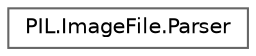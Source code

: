 digraph "Graphical Class Hierarchy"
{
 // LATEX_PDF_SIZE
  bgcolor="transparent";
  edge [fontname=Helvetica,fontsize=10,labelfontname=Helvetica,labelfontsize=10];
  node [fontname=Helvetica,fontsize=10,shape=box,height=0.2,width=0.4];
  rankdir="LR";
  Node0 [id="Node000000",label="PIL.ImageFile.Parser",height=0.2,width=0.4,color="grey40", fillcolor="white", style="filled",URL="$d2/d74/classPIL_1_1ImageFile_1_1Parser.html",tooltip=" "];
}
